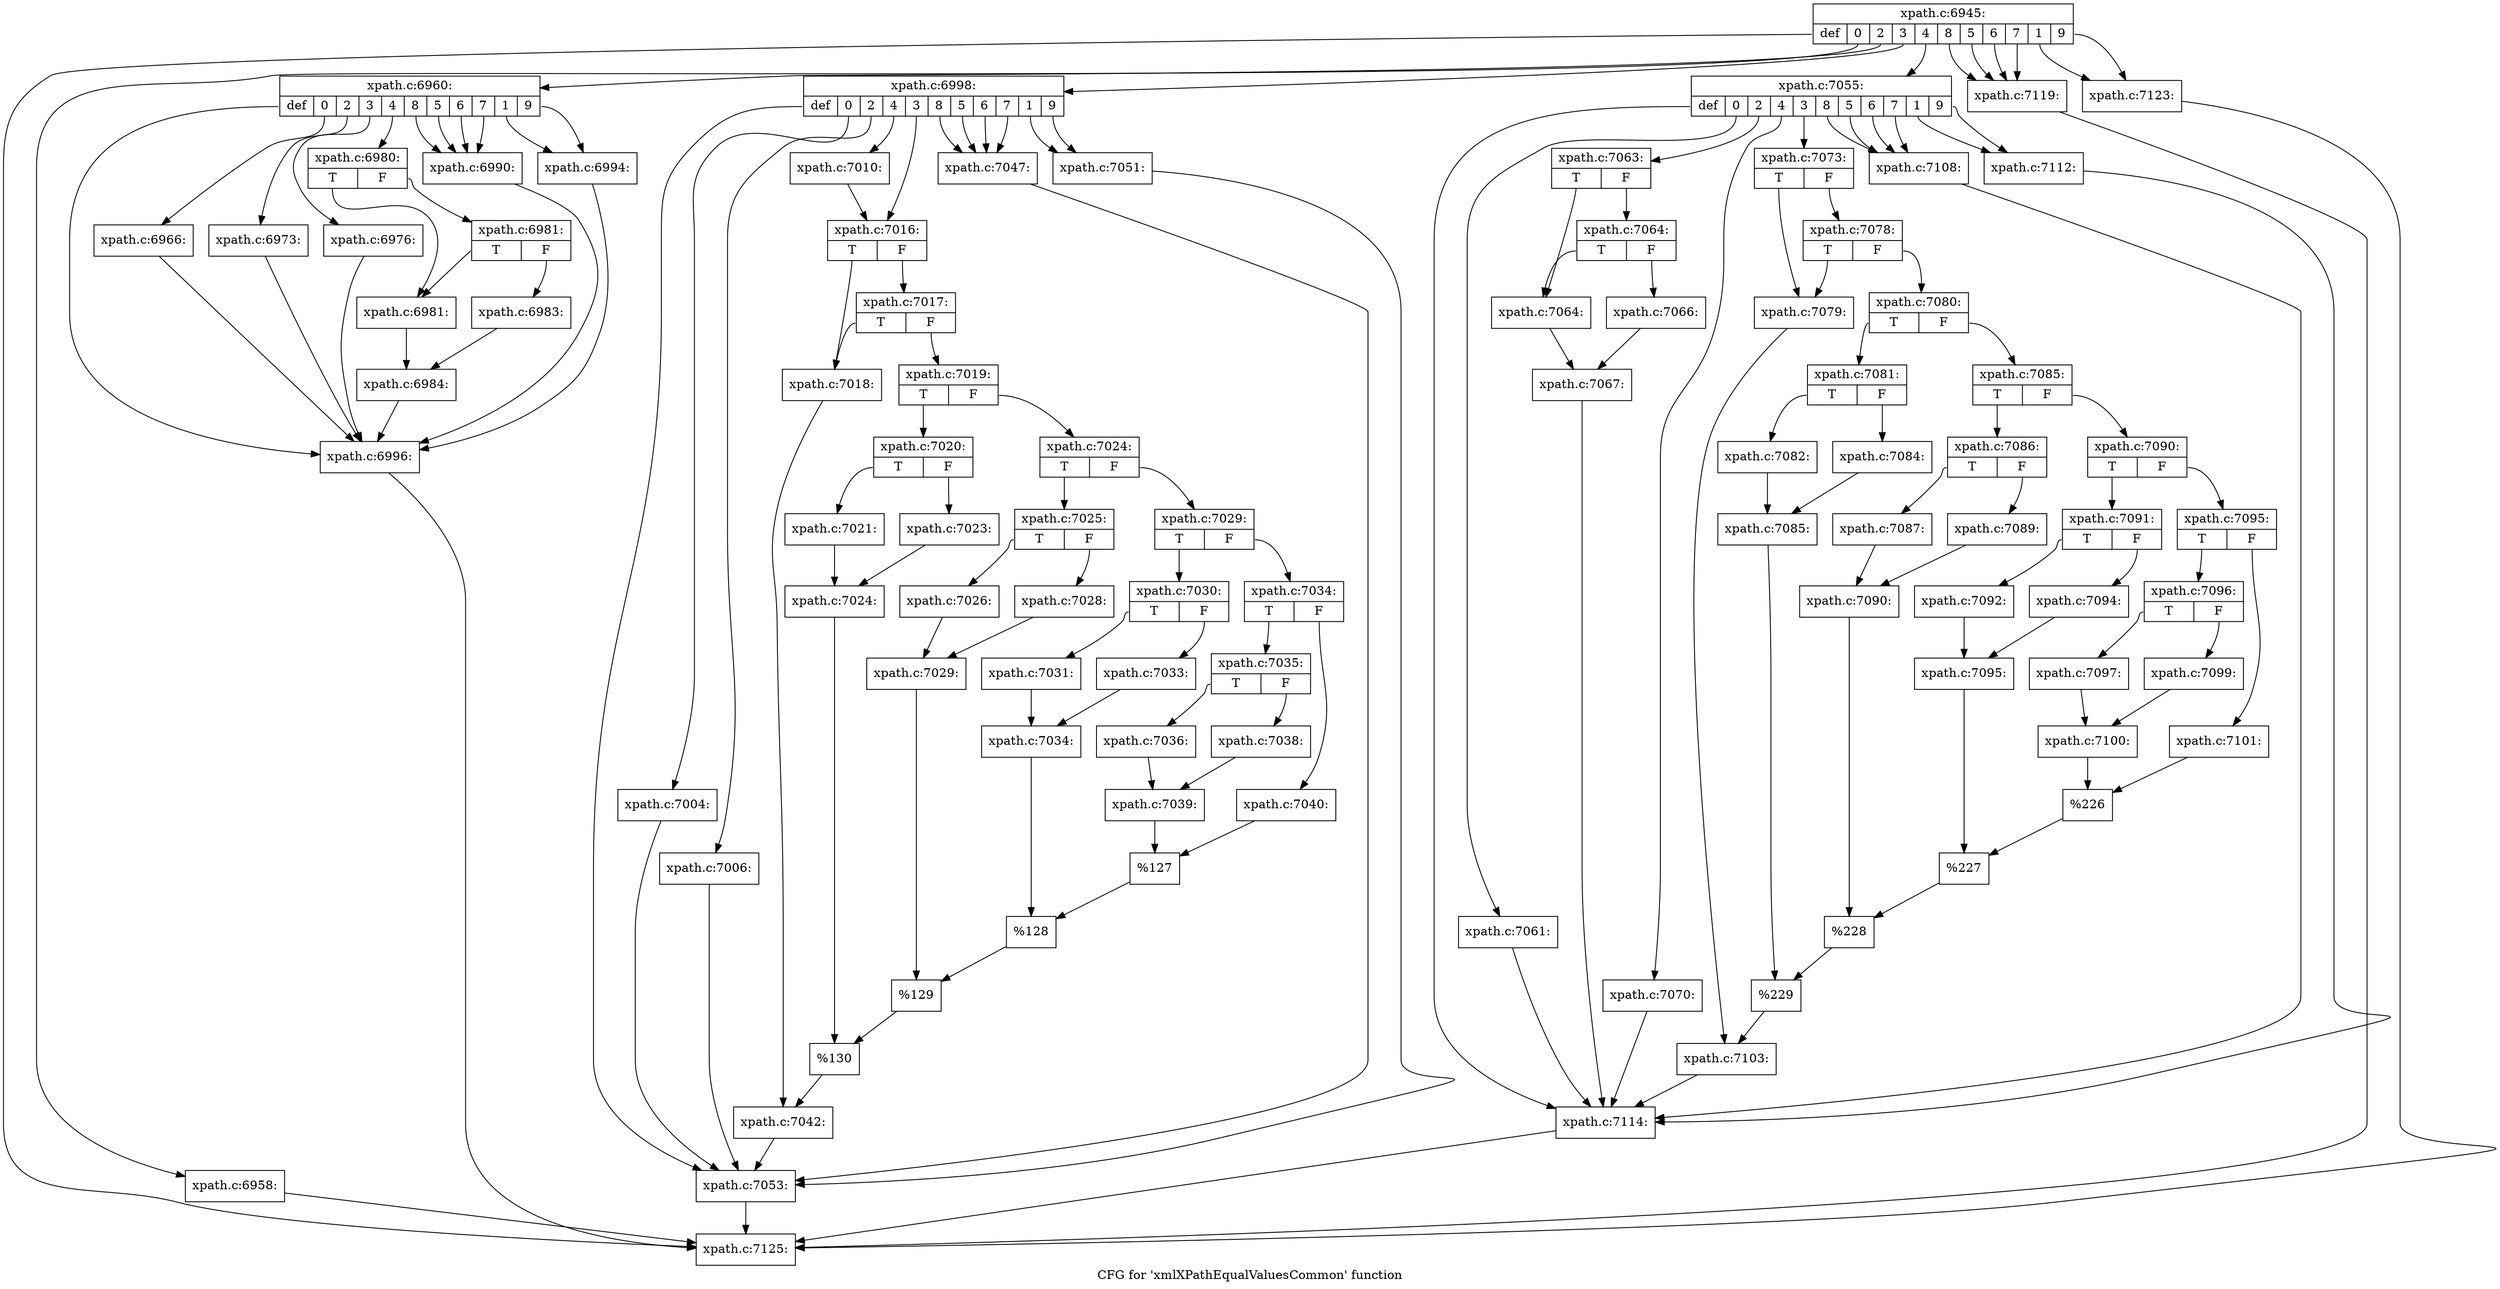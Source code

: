 digraph "CFG for 'xmlXPathEqualValuesCommon' function" {
	label="CFG for 'xmlXPathEqualValuesCommon' function";

	Node0x46bcab0 [shape=record,label="{xpath.c:6945:|{<s0>def|<s1>0|<s2>2|<s3>3|<s4>4|<s5>8|<s6>5|<s7>6|<s8>7|<s9>1|<s10>9}}"];
	Node0x46bcab0:s0 -> Node0x46bdb30;
	Node0x46bcab0:s1 -> Node0x46be080;
	Node0x46bcab0:s2 -> Node0x46be160;
	Node0x46bcab0:s3 -> Node0x46be3f0;
	Node0x46bcab0:s4 -> Node0x46c1020;
	Node0x46bcab0:s5 -> Node0x4de9850;
	Node0x46bcab0:s6 -> Node0x4de9850;
	Node0x46bcab0:s7 -> Node0x4de9850;
	Node0x46bcab0:s8 -> Node0x4de9850;
	Node0x46bcab0:s9 -> Node0x4df1730;
	Node0x46bcab0:s10 -> Node0x4df1730;
	Node0x46be080 [shape=record,label="{xpath.c:6958:}"];
	Node0x46be080 -> Node0x46bdb30;
	Node0x46be160 [shape=record,label="{xpath.c:6960:|{<s0>def|<s1>0|<s2>2|<s3>3|<s4>4|<s5>8|<s6>5|<s7>6|<s8>7|<s9>1|<s10>9}}"];
	Node0x46be160:s0 -> Node0x46be1e0;
	Node0x46be160:s1 -> Node0x46be730;
	Node0x46be160:s2 -> Node0x46be810;
	Node0x46be160:s3 -> Node0x46bee90;
	Node0x46be160:s4 -> Node0x46bf5d0;
	Node0x46be160:s5 -> Node0x46c0850;
	Node0x46be160:s6 -> Node0x46c0850;
	Node0x46be160:s7 -> Node0x46c0850;
	Node0x46be160:s8 -> Node0x46c0850;
	Node0x46be160:s9 -> Node0x46c0c10;
	Node0x46be160:s10 -> Node0x46c0c10;
	Node0x46be730 [shape=record,label="{xpath.c:6966:}"];
	Node0x46be730 -> Node0x46be1e0;
	Node0x46be810 [shape=record,label="{xpath.c:6973:}"];
	Node0x46be810 -> Node0x46be1e0;
	Node0x46bee90 [shape=record,label="{xpath.c:6976:}"];
	Node0x46bee90 -> Node0x46be1e0;
	Node0x46bf5d0 [shape=record,label="{xpath.c:6980:|{<s0>T|<s1>F}}"];
	Node0x46bf5d0:s0 -> Node0x46bf6c0;
	Node0x46bf5d0:s1 -> Node0x46bf7b0;
	Node0x46bf7b0 [shape=record,label="{xpath.c:6981:|{<s0>T|<s1>F}}"];
	Node0x46bf7b0:s0 -> Node0x46bf6c0;
	Node0x46bf7b0:s1 -> Node0x46bf760;
	Node0x46bf6c0 [shape=record,label="{xpath.c:6981:}"];
	Node0x46bf6c0 -> Node0x46bf710;
	Node0x46bf760 [shape=record,label="{xpath.c:6983:}"];
	Node0x46bf760 -> Node0x46bf710;
	Node0x46bf710 [shape=record,label="{xpath.c:6984:}"];
	Node0x46bf710 -> Node0x46be1e0;
	Node0x46c0850 [shape=record,label="{xpath.c:6990:}"];
	Node0x46c0850 -> Node0x46be1e0;
	Node0x46c0c10 [shape=record,label="{xpath.c:6994:}"];
	Node0x46c0c10 -> Node0x46be1e0;
	Node0x46be1e0 [shape=record,label="{xpath.c:6996:}"];
	Node0x46be1e0 -> Node0x46bdb30;
	Node0x46be3f0 [shape=record,label="{xpath.c:6998:|{<s0>def|<s1>0|<s2>2|<s3>4|<s4>3|<s5>8|<s6>5|<s7>6|<s8>7|<s9>1|<s10>9}}"];
	Node0x46be3f0:s0 -> Node0x46c0e10;
	Node0x46be3f0:s1 -> Node0x46c1360;
	Node0x46be3f0:s2 -> Node0x46c13e0;
	Node0x46be3f0:s3 -> Node0x4de36a0;
	Node0x46be3f0:s4 -> Node0x4de3ca0;
	Node0x46be3f0:s5 -> Node0x4de9080;
	Node0x46be3f0:s6 -> Node0x4de9080;
	Node0x46be3f0:s7 -> Node0x4de9080;
	Node0x46be3f0:s8 -> Node0x4de9080;
	Node0x46be3f0:s9 -> Node0x4de9440;
	Node0x46be3f0:s10 -> Node0x4de9440;
	Node0x46c1360 [shape=record,label="{xpath.c:7004:}"];
	Node0x46c1360 -> Node0x46c0e10;
	Node0x46c13e0 [shape=record,label="{xpath.c:7006:}"];
	Node0x46c13e0 -> Node0x46c0e10;
	Node0x4de36a0 [shape=record,label="{xpath.c:7010:}"];
	Node0x4de36a0 -> Node0x4de3ca0;
	Node0x4de3ca0 [shape=record,label="{xpath.c:7016:|{<s0>T|<s1>F}}"];
	Node0x4de3ca0:s0 -> Node0x4de3df0;
	Node0x4de3ca0:s1 -> Node0x4de3ee0;
	Node0x4de3ee0 [shape=record,label="{xpath.c:7017:|{<s0>T|<s1>F}}"];
	Node0x4de3ee0:s0 -> Node0x4de3df0;
	Node0x4de3ee0:s1 -> Node0x4de3e90;
	Node0x4de3df0 [shape=record,label="{xpath.c:7018:}"];
	Node0x4de3df0 -> Node0x4de3e40;
	Node0x4de3e90 [shape=record,label="{xpath.c:7019:|{<s0>T|<s1>F}}"];
	Node0x4de3e90:s0 -> Node0x4de4960;
	Node0x4de3e90:s1 -> Node0x4de4a00;
	Node0x4de4960 [shape=record,label="{xpath.c:7020:|{<s0>T|<s1>F}}"];
	Node0x4de4960:s0 -> Node0x4de4fb0;
	Node0x4de4960:s1 -> Node0x4de5050;
	Node0x4de4fb0 [shape=record,label="{xpath.c:7021:}"];
	Node0x4de4fb0 -> Node0x4de5000;
	Node0x4de5050 [shape=record,label="{xpath.c:7023:}"];
	Node0x4de5050 -> Node0x4de5000;
	Node0x4de5000 [shape=record,label="{xpath.c:7024:}"];
	Node0x4de5000 -> Node0x4de49b0;
	Node0x4de4a00 [shape=record,label="{xpath.c:7024:|{<s0>T|<s1>F}}"];
	Node0x4de4a00:s0 -> Node0x4de58a0;
	Node0x4de4a00:s1 -> Node0x4de5940;
	Node0x4de58a0 [shape=record,label="{xpath.c:7025:|{<s0>T|<s1>F}}"];
	Node0x4de58a0:s0 -> Node0x4de5f20;
	Node0x4de58a0:s1 -> Node0x4de5fc0;
	Node0x4de5f20 [shape=record,label="{xpath.c:7026:}"];
	Node0x4de5f20 -> Node0x4de5f70;
	Node0x4de5fc0 [shape=record,label="{xpath.c:7028:}"];
	Node0x4de5fc0 -> Node0x4de5f70;
	Node0x4de5f70 [shape=record,label="{xpath.c:7029:}"];
	Node0x4de5f70 -> Node0x4de58f0;
	Node0x4de5940 [shape=record,label="{xpath.c:7029:|{<s0>T|<s1>F}}"];
	Node0x4de5940:s0 -> Node0x4de6840;
	Node0x4de5940:s1 -> Node0x4de68e0;
	Node0x4de6840 [shape=record,label="{xpath.c:7030:|{<s0>T|<s1>F}}"];
	Node0x4de6840:s0 -> Node0x4de6e90;
	Node0x4de6840:s1 -> Node0x4de6f30;
	Node0x4de6e90 [shape=record,label="{xpath.c:7031:}"];
	Node0x4de6e90 -> Node0x4de6ee0;
	Node0x4de6f30 [shape=record,label="{xpath.c:7033:}"];
	Node0x4de6f30 -> Node0x4de6ee0;
	Node0x4de6ee0 [shape=record,label="{xpath.c:7034:}"];
	Node0x4de6ee0 -> Node0x4de6890;
	Node0x4de68e0 [shape=record,label="{xpath.c:7034:|{<s0>T|<s1>F}}"];
	Node0x4de68e0:s0 -> Node0x4de7780;
	Node0x4de68e0:s1 -> Node0x4de7820;
	Node0x4de7780 [shape=record,label="{xpath.c:7035:|{<s0>T|<s1>F}}"];
	Node0x4de7780:s0 -> Node0x4de7e00;
	Node0x4de7780:s1 -> Node0x4de7ea0;
	Node0x4de7e00 [shape=record,label="{xpath.c:7036:}"];
	Node0x4de7e00 -> Node0x4de7e50;
	Node0x4de7ea0 [shape=record,label="{xpath.c:7038:}"];
	Node0x4de7ea0 -> Node0x4de7e50;
	Node0x4de7e50 [shape=record,label="{xpath.c:7039:}"];
	Node0x4de7e50 -> Node0x4de77d0;
	Node0x4de7820 [shape=record,label="{xpath.c:7040:}"];
	Node0x4de7820 -> Node0x4de77d0;
	Node0x4de77d0 [shape=record,label="{%127}"];
	Node0x4de77d0 -> Node0x4de6890;
	Node0x4de6890 [shape=record,label="{%128}"];
	Node0x4de6890 -> Node0x4de58f0;
	Node0x4de58f0 [shape=record,label="{%129}"];
	Node0x4de58f0 -> Node0x4de49b0;
	Node0x4de49b0 [shape=record,label="{%130}"];
	Node0x4de49b0 -> Node0x4de3e40;
	Node0x4de3e40 [shape=record,label="{xpath.c:7042:}"];
	Node0x4de3e40 -> Node0x46c0e10;
	Node0x4de9080 [shape=record,label="{xpath.c:7047:}"];
	Node0x4de9080 -> Node0x46c0e10;
	Node0x4de9440 [shape=record,label="{xpath.c:7051:}"];
	Node0x4de9440 -> Node0x46c0e10;
	Node0x46c0e10 [shape=record,label="{xpath.c:7053:}"];
	Node0x46c0e10 -> Node0x46bdb30;
	Node0x46c1020 [shape=record,label="{xpath.c:7055:|{<s0>def|<s1>0|<s2>2|<s3>4|<s4>3|<s5>8|<s6>5|<s7>6|<s8>7|<s9>1|<s10>9}}"];
	Node0x46c1020:s0 -> Node0x4de9640;
	Node0x46c1020:s1 -> Node0x4de9b90;
	Node0x46c1020:s2 -> Node0x4de9c70;
	Node0x46c1020:s3 -> Node0x4deaef0;
	Node0x46c1020:s4 -> Node0x4deb500;
	Node0x46c1020:s5 -> Node0x4df0e30;
	Node0x46c1020:s6 -> Node0x4df0e30;
	Node0x46c1020:s7 -> Node0x4df0e30;
	Node0x46c1020:s8 -> Node0x4df0e30;
	Node0x46c1020:s9 -> Node0x4df11f0;
	Node0x46c1020:s10 -> Node0x4df11f0;
	Node0x4de9b90 [shape=record,label="{xpath.c:7061:}"];
	Node0x4de9b90 -> Node0x4de9640;
	Node0x4de9c70 [shape=record,label="{xpath.c:7063:|{<s0>T|<s1>F}}"];
	Node0x4de9c70:s0 -> Node0x4de9d60;
	Node0x4de9c70:s1 -> Node0x4de9e50;
	Node0x4de9e50 [shape=record,label="{xpath.c:7064:|{<s0>T|<s1>F}}"];
	Node0x4de9e50:s0 -> Node0x4de9d60;
	Node0x4de9e50:s1 -> Node0x4de9e00;
	Node0x4de9d60 [shape=record,label="{xpath.c:7064:}"];
	Node0x4de9d60 -> Node0x4de9db0;
	Node0x4de9e00 [shape=record,label="{xpath.c:7066:}"];
	Node0x4de9e00 -> Node0x4de9db0;
	Node0x4de9db0 [shape=record,label="{xpath.c:7067:}"];
	Node0x4de9db0 -> Node0x4de9640;
	Node0x4deaef0 [shape=record,label="{xpath.c:7070:}"];
	Node0x4deaef0 -> Node0x4de9640;
	Node0x4deb500 [shape=record,label="{xpath.c:7073:|{<s0>T|<s1>F}}"];
	Node0x4deb500:s0 -> Node0x4debba0;
	Node0x4deb500:s1 -> Node0x4debc90;
	Node0x4debc90 [shape=record,label="{xpath.c:7078:|{<s0>T|<s1>F}}"];
	Node0x4debc90:s0 -> Node0x4debba0;
	Node0x4debc90:s1 -> Node0x4debc40;
	Node0x4debba0 [shape=record,label="{xpath.c:7079:}"];
	Node0x4debba0 -> Node0x4debbf0;
	Node0x4debc40 [shape=record,label="{xpath.c:7080:|{<s0>T|<s1>F}}"];
	Node0x4debc40:s0 -> Node0x4dec710;
	Node0x4debc40:s1 -> Node0x4dec7b0;
	Node0x4dec710 [shape=record,label="{xpath.c:7081:|{<s0>T|<s1>F}}"];
	Node0x4dec710:s0 -> Node0x4decd60;
	Node0x4dec710:s1 -> Node0x4dece00;
	Node0x4decd60 [shape=record,label="{xpath.c:7082:}"];
	Node0x4decd60 -> Node0x4decdb0;
	Node0x4dece00 [shape=record,label="{xpath.c:7084:}"];
	Node0x4dece00 -> Node0x4decdb0;
	Node0x4decdb0 [shape=record,label="{xpath.c:7085:}"];
	Node0x4decdb0 -> Node0x4dec760;
	Node0x4dec7b0 [shape=record,label="{xpath.c:7085:|{<s0>T|<s1>F}}"];
	Node0x4dec7b0:s0 -> Node0x4ded650;
	Node0x4dec7b0:s1 -> Node0x4ded6f0;
	Node0x4ded650 [shape=record,label="{xpath.c:7086:|{<s0>T|<s1>F}}"];
	Node0x4ded650:s0 -> Node0x4dedcd0;
	Node0x4ded650:s1 -> Node0x4dedd70;
	Node0x4dedcd0 [shape=record,label="{xpath.c:7087:}"];
	Node0x4dedcd0 -> Node0x4dedd20;
	Node0x4dedd70 [shape=record,label="{xpath.c:7089:}"];
	Node0x4dedd70 -> Node0x4dedd20;
	Node0x4dedd20 [shape=record,label="{xpath.c:7090:}"];
	Node0x4dedd20 -> Node0x4ded6a0;
	Node0x4ded6f0 [shape=record,label="{xpath.c:7090:|{<s0>T|<s1>F}}"];
	Node0x4ded6f0:s0 -> Node0x4dee5f0;
	Node0x4ded6f0:s1 -> Node0x4dee690;
	Node0x4dee5f0 [shape=record,label="{xpath.c:7091:|{<s0>T|<s1>F}}"];
	Node0x4dee5f0:s0 -> Node0x4deec40;
	Node0x4dee5f0:s1 -> Node0x4deece0;
	Node0x4deec40 [shape=record,label="{xpath.c:7092:}"];
	Node0x4deec40 -> Node0x4deec90;
	Node0x4deece0 [shape=record,label="{xpath.c:7094:}"];
	Node0x4deece0 -> Node0x4deec90;
	Node0x4deec90 [shape=record,label="{xpath.c:7095:}"];
	Node0x4deec90 -> Node0x4dee640;
	Node0x4dee690 [shape=record,label="{xpath.c:7095:|{<s0>T|<s1>F}}"];
	Node0x4dee690:s0 -> Node0x4def530;
	Node0x4dee690:s1 -> Node0x4def5d0;
	Node0x4def530 [shape=record,label="{xpath.c:7096:|{<s0>T|<s1>F}}"];
	Node0x4def530:s0 -> Node0x4defbb0;
	Node0x4def530:s1 -> Node0x4defc50;
	Node0x4defbb0 [shape=record,label="{xpath.c:7097:}"];
	Node0x4defbb0 -> Node0x4defc00;
	Node0x4defc50 [shape=record,label="{xpath.c:7099:}"];
	Node0x4defc50 -> Node0x4defc00;
	Node0x4defc00 [shape=record,label="{xpath.c:7100:}"];
	Node0x4defc00 -> Node0x4def580;
	Node0x4def5d0 [shape=record,label="{xpath.c:7101:}"];
	Node0x4def5d0 -> Node0x4def580;
	Node0x4def580 [shape=record,label="{%226}"];
	Node0x4def580 -> Node0x4dee640;
	Node0x4dee640 [shape=record,label="{%227}"];
	Node0x4dee640 -> Node0x4ded6a0;
	Node0x4ded6a0 [shape=record,label="{%228}"];
	Node0x4ded6a0 -> Node0x4dec760;
	Node0x4dec760 [shape=record,label="{%229}"];
	Node0x4dec760 -> Node0x4debbf0;
	Node0x4debbf0 [shape=record,label="{xpath.c:7103:}"];
	Node0x4debbf0 -> Node0x4de9640;
	Node0x4df0e30 [shape=record,label="{xpath.c:7108:}"];
	Node0x4df0e30 -> Node0x4de9640;
	Node0x4df11f0 [shape=record,label="{xpath.c:7112:}"];
	Node0x4df11f0 -> Node0x4de9640;
	Node0x4de9640 [shape=record,label="{xpath.c:7114:}"];
	Node0x4de9640 -> Node0x46bdb30;
	Node0x4de9850 [shape=record,label="{xpath.c:7119:}"];
	Node0x4de9850 -> Node0x46bdb30;
	Node0x4df1730 [shape=record,label="{xpath.c:7123:}"];
	Node0x4df1730 -> Node0x46bdb30;
	Node0x46bdb30 [shape=record,label="{xpath.c:7125:}"];
}
